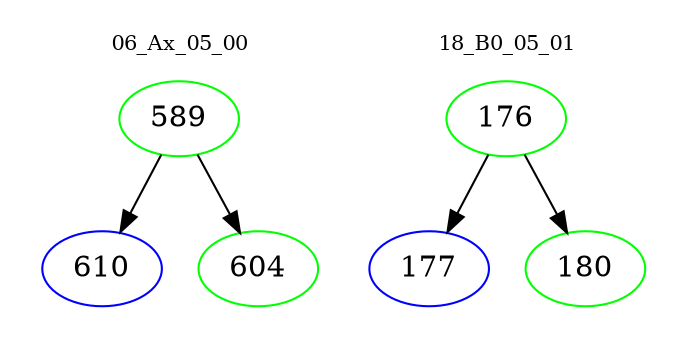 digraph{
subgraph cluster_0 {
color = white
label = "06_Ax_05_00";
fontsize=10;
T0_589 [label="589", color="green"]
T0_589 -> T0_610 [color="black"]
T0_610 [label="610", color="blue"]
T0_589 -> T0_604 [color="black"]
T0_604 [label="604", color="green"]
}
subgraph cluster_1 {
color = white
label = "18_B0_05_01";
fontsize=10;
T1_176 [label="176", color="green"]
T1_176 -> T1_177 [color="black"]
T1_177 [label="177", color="blue"]
T1_176 -> T1_180 [color="black"]
T1_180 [label="180", color="green"]
}
}
